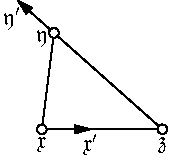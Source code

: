 texpreamble ("\usepackage{amsfonts}");

void
lineBarCircle(real x1, real y1, real x2, real y2, real R, real theta){
  real x1p = x1 + y1 * cos(theta);
  real y1p = y1 * sin(theta);
  real x2p = x2 + y2 * cos(theta);
  real y2p = y2 * sin(theta);
  real alpha = atan((y2p-y1p) / (x2p-x1p));
  draw((x1p, y1p) + R * (cos(alpha), sin(alpha)) -- (x2p, y2p) - R * (cos(alpha), sin(alpha)));
}
void
pointWithLine(real x1, real x2, real R, real theta){
  real x1p = x1 + x2 * cos(theta);
  real x2p = x2 * sin(theta);
  draw (circle((x1p, x2p), R));
  //  label(L, (x1p+0.1, x2p));
  lineBarCircle(0.0, 0.0, x1, x2, R, theta);
  //  draw(R * (cos(alpha), sin(alpha)) -- (x1p, x2p) - R * (cos(alpha), sin(alpha)));
}

size (3cm);
real R = 0.04;
real x2len = 0.8;
draw (circle((0, 0), R));
real theta = pi/180*90;
pointWithLine(1.0, 0.0, R, theta);
draw((R,0.0)--(0.4,0.0),Arrow);
label("$\mathfrak{x}$",(0, -0.13));
label("$\mathfrak{x}'$",(0.4, -0.13));
label("$\mathfrak{z}$",(1, -0.13));

pointWithLine(0.1, 0.8, R, theta);
label("$\mathfrak{y}$",(0.0, 0.75));
lineBarCircle(0.1, 0.8, 1.0, 0.0, R, theta);
real alpha = atan(-0.8 / 0.9);
draw((0.1, 0.8) - R * (cos(alpha), sin(alpha)) -- (0.1, 0.8) - 10 * R * (cos(alpha), sin(alpha)), Arrow);
label("$\mathfrak{y}'$",(-0.25, 0.92));
